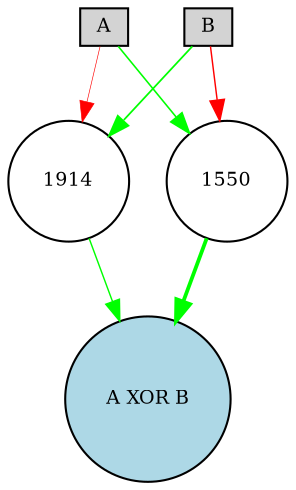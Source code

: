 digraph {
	node [fontsize=9 height=0.2 shape=circle width=0.2]
	A [fillcolor=lightgray shape=box style=filled]
	B [fillcolor=lightgray shape=box style=filled]
	"A XOR B" [fillcolor=lightblue style=filled]
	1914 [fillcolor=white style=filled]
	1550 [fillcolor=white style=filled]
	A -> 1550 [color=green penwidth=0.7653535767593731 style=solid]
	1550 -> "A XOR B" [color=green penwidth=1.8260589665435978 style=solid]
	B -> 1550 [color=red penwidth=0.6905793657057583 style=solid]
	B -> 1914 [color=green penwidth=0.8388026838825628 style=solid]
	1914 -> "A XOR B" [color=green penwidth=0.6818421703458809 style=solid]
	A -> 1914 [color=red penwidth=0.30304449230139563 style=solid]
}
